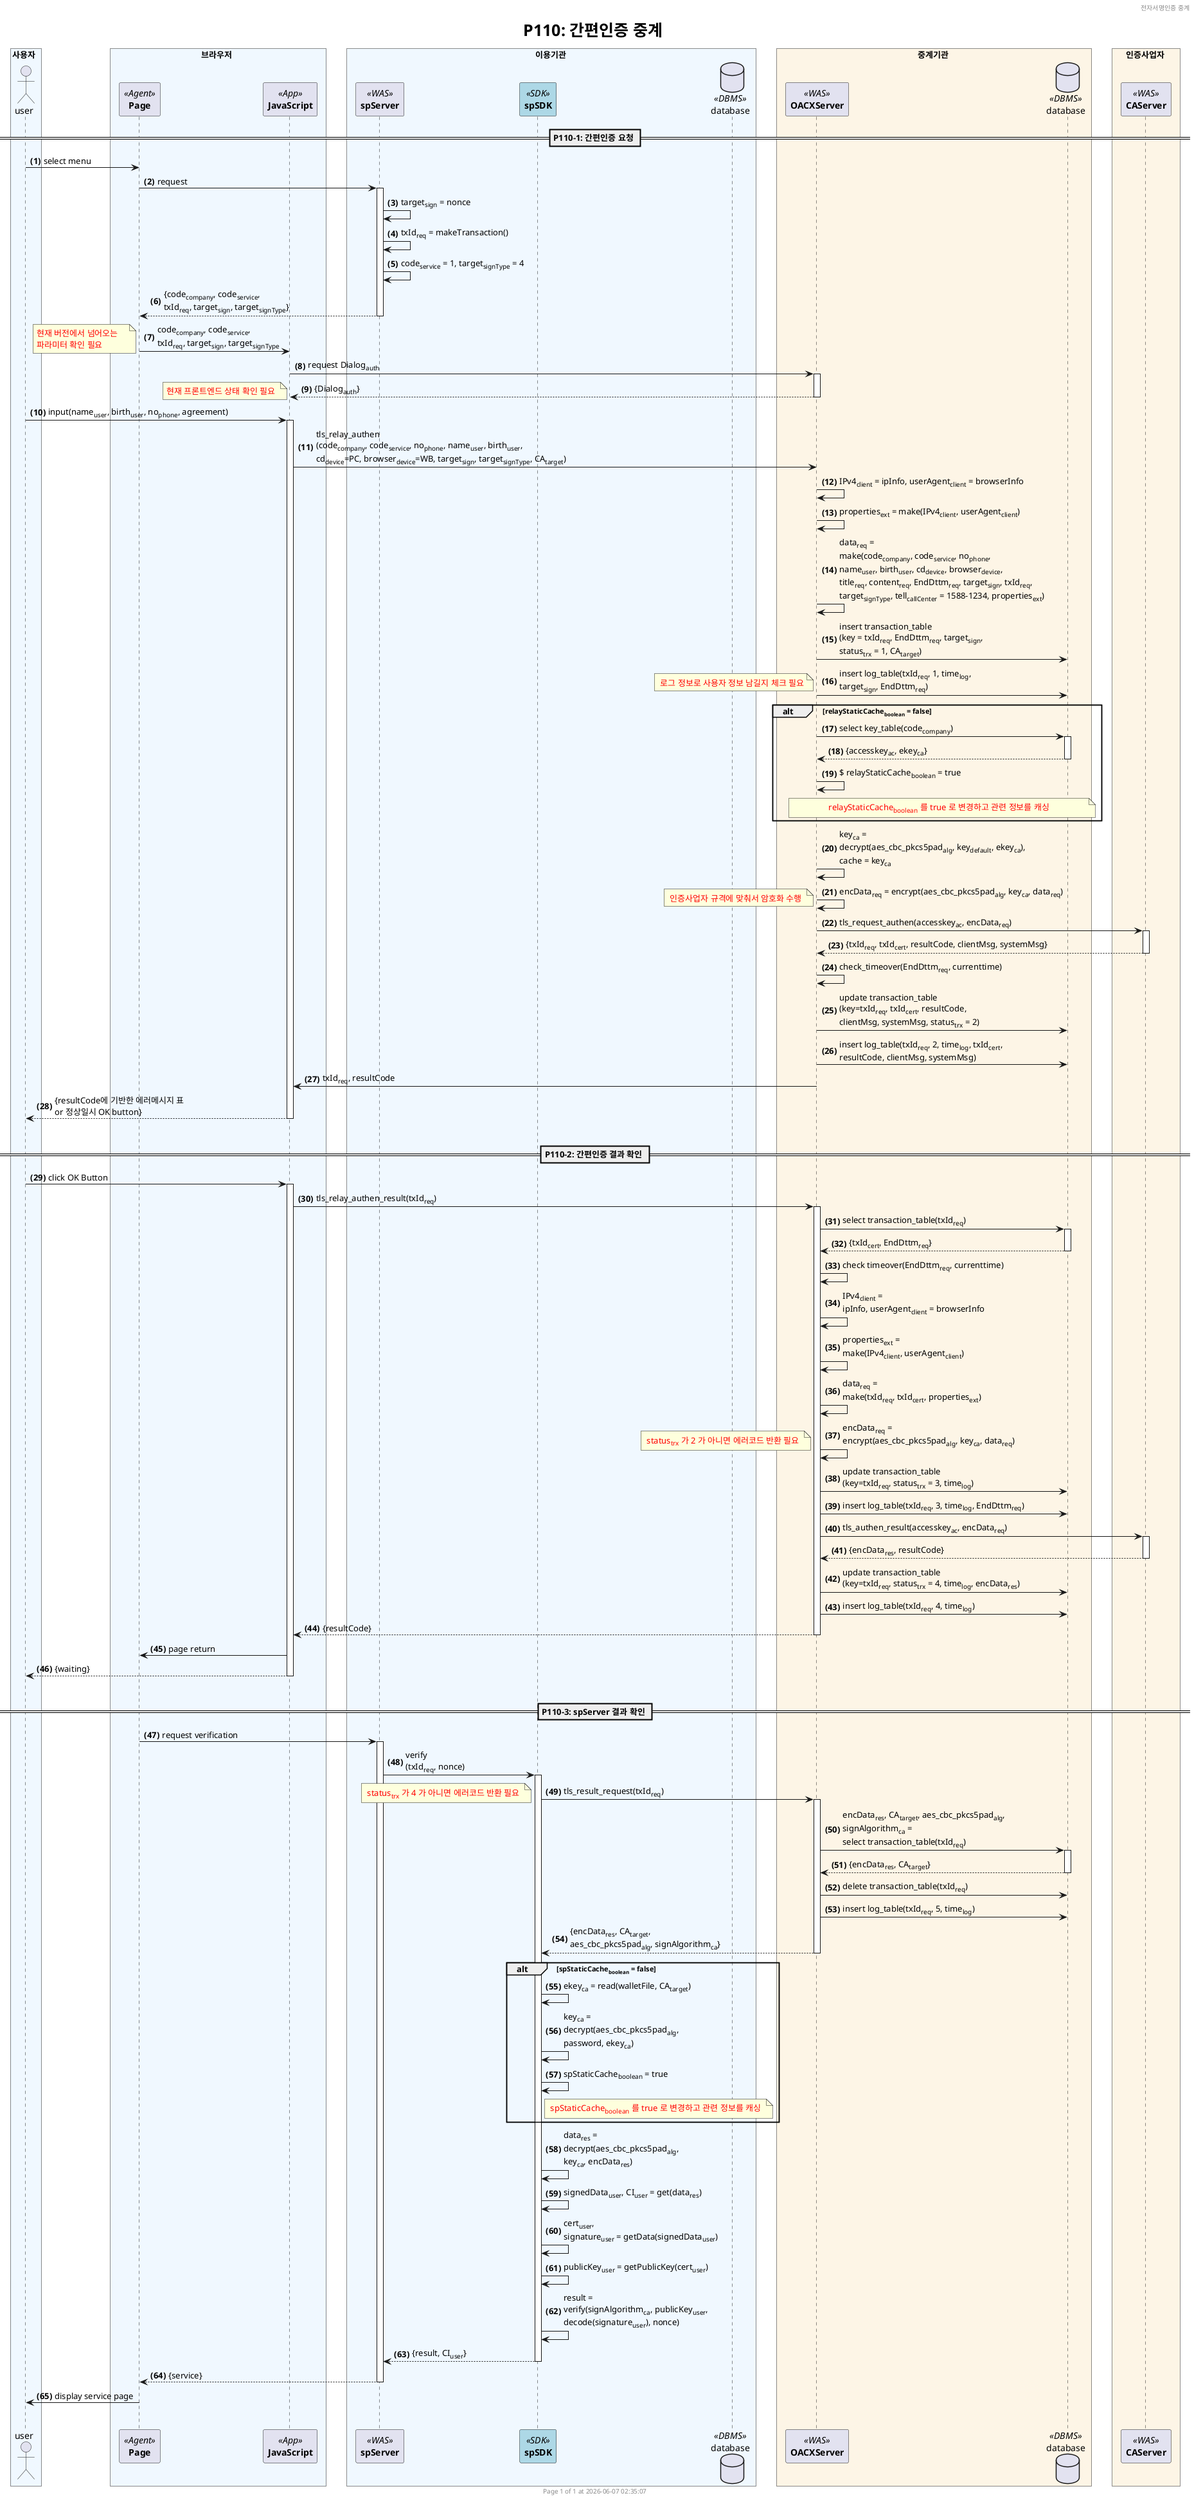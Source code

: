 @startuml P110_간편인증_Web2App

'-----------------------------------------------------------
' 설정
'-----------------------------------------------------------
'=== Header and Footer ===
header 전자서명인증 중계
footer
  	Page %page% of %lastpage% at %date("yyyy-MM-dd hh:mm:ss")
end footer

'=== 제목 ===
title
	<size:25>P110: 간편인증 중계 </size>
end title

'=== 옵션 ===
' 자동채번: ex) "<b>000." => 앞에 0을 채워 3자리 숫자로 표시
autonumber "<b>(#)</b>"
' 페이지 하단 participant box 숨기기
'hide footbox

'=== Panticipants ===

skinparam ParticipantPadding 10
skinparam BoxPadding 15

box 사용자  #AliceBlue
    actor user
    'participant "**User**" as user <<user>>
end box

box 브라우저  #AliceBlue
    participant "**Page**" as spPage <<Agent>>
    participant "**JavaScript**" as js <<App>>     
end box

box 이용기관 #AliceBlue
    participant "**spServer**" as spServer <<WAS>>
    participant "**spSDK**" as spSDK <<SDK>> #LightBlue
    database "database" as spDB <<DBMS>>
end box

box 중계기관 #OldLace
    participant "**OACXServer**" as oacxServer <<WAS>>
    database "database" as oacxDB <<DBMS>>
end box

box 인증사업자 #OldLace
    participant "**CAServer**" as caServer <<WAS>>
end box
    
'-----------------------------------------------------------
' 상수
'-----------------------------------------------------------
'db_enc_key
!$defaultKey = "key<sub>default</sub>"

'enc_key
!$key_ca = "key<sub>ca</sub>"
!$eKey_ca = "ekey<sub>ca</sub>"

'access_key
!$accKey_ca = "accesskey<sub>ac</sub>"

'algorithm
!$encAlg = "aes_cbc_pkcs5pad<sub>alg</sub>"
!$signAlg = "signAlgorithm<sub>ca</sub>"

'msg
!$reqData = "data<sub>req</sub>"
!$resData = "data<sub>res</sub>"
!$eReqData = "encData<sub>req</sub>"
!$eResData = "encData<sub>res</sub>"

'attributes
!$companyCd = "code<sub>company</sub>"
!$serviceTycd = "code<sub>service</sub>"
!$userNm = "name<sub>user</sub>"
!$birthday = "birth<sub>user</sub>"
!$phoneNo = "no<sub>phone</sub>"
!$devCd = "cd<sub>device</sub>"
!$devBrowser = "browser<sub>device</sub>"
!$mobileOS = "os<sub>mobile</sub>"
!$reqTitle = "title<sub>req</sub>"
!$reqContent = "content<sub>req</sub>"
!$reqEndDttm = "EndDttm<sub>req</sub>"
!$signTarget = "target<sub>sign</sub>"
!$signTargetTycd = "target<sub>signType</sub>"
!$reqCSPhoneNo = "tell<sub>callCenter</sub>"
!$extProperties = "properties<sub>ext</sub>"
!$clientIPv4 = "IPv4<sub>client</sub>"
!$clientUserAgent = "userAgent<sub>client</sub>"

'ui
!$menu_auth = "menu<sub>auth</sub>"
!$standardDialog = "Dialog<sub>auth</sub>"

'CA Info
!$targetCA = "CA<sub>target</sub>"

'transaction
!$reqTxId = "txId<sub>req</sub>"
!$certTxId = "txId<sub>cert</sub>"
!$trxStatus = "status<sub>trx</sub>"

'static
!$REQ_AUTH = "1"
!$RES_AUTH = "2"
!$REQ_RESULT = "3"
!$RES_RESULT = "4"
!$COMPLETED = "5"

'data
!$signedData = "signedData<sub>user</sub>"
!$CI = "CI<sub>user</sub>"
!$Certification = "cert<sub>user</sub>"
!$publicKey = "publicKey<sub>user</sub>"
!$signature = "signature<sub>user</sub>"

'etc
!$time = "time<sub>log</sub>"

'variable
!$relayStaticCache = "relayStaticCache<sub>boolean</sub>" 
!$spStaticCache = "spStaticCache<sub>boolean</sub>" 

'-----------------------------------------------------------
' 내용
'-----------------------------------------------------------

== P110-1: 간편인증 요청 ==
user -> spPage : select menu

spPage -> spServer : request
activate spServer
    spServer -> spServer : $signTarget = nonce 
    spServer -> spServer : $reqTxId = makeTransaction()
    spServer -> spServer :  $serviceTycd = 1, $signTargetTycd = 4
return {$companyCd, $serviceTycd,\n$reqTxId, $signTarget, $signTargetTycd}

spPage -> js : $companyCd, $serviceTycd,\n$reqTxId, $signTarget, $signTargetTycd
note left 
    <color red>현재 버전에서 넘어오는</color>    
    <color red>파라미터 확인 필요</color>
end note

js -> oacxServer : request $standardDialog
activate oacxServer
return {$standardDialog}
note left : <color red>현재 프론트엔드 상태 확인 필요 </color>

user -> js : input($userNm, $birthday, $phoneNo, agreement)
activate js
    js -> oacxServer : tls_relay_authen\n($companyCd, $serviceTycd, $phoneNo, $userNm, $birthday,\n$devCd=PC, $devBrowser=WB, $signTarget, $signTargetTycd, $targetCA)
    'oacxServer -> oacxServer : $signTarget = nonce, $clientIPv4 = ipInfo, $clientUserAgent = browserInfo
    oacxServer -> oacxServer : $clientIPv4 = ipInfo, $clientUserAgent = browserInfo
    oacxServer -> oacxServer : $extProperties = make($clientIPv4, $clientUserAgent)
    oacxServer -> oacxServer : $reqData =\nmake($companyCd, $serviceTycd, $phoneNo,\n$userNm, $birthday, $devCd, $devBrowser,\n$reqTitle, $reqContent, $reqEndDttm, $signTarget, $reqTxId,\n$signTargetTycd, $reqCSPhoneNo = 1588-1234, $extProperties)
    
    oacxServer -> oacxDB : insert transaction_table\n(key = $reqTxId, $reqEndDttm, $signTarget,\n$trxStatus = $REQ_AUTH, $targetCA)
    oacxServer -> oacxDB : insert log_table($reqTxId, $REQ_AUTH, $time,\n$signTarget, $reqEndDttm)
    note left : <color red> 로그 정보로 사용자 정보 남길지 체크 필요</color>

    alt $relayStaticCache = false
        oacxServer -> oacxDB : select key_table($companyCd)
        activate oacxDB
        return {$accKey_ca, $eKey_ca}

        'oacxServer -> oacxDB : select ca_table($targetCA)
        'activate oacxDB
        'return {$encAlg}

        oacxServer -> oacxServer : $ $relayStaticCache = true
        note over oacxServer, oacxDB : <color red> $relayStaticCache 를 true 로 변경하고 관련 정보를 캐싱 </color>

     end

    oacxServer -> oacxServer : $key_ca =\ndecrypt($encAlg, $defaultKey, $eKey_ca),\ncache = $key_ca
    oacxServer -> oacxServer : $eReqData = encrypt($encAlg, $key_ca, $reqData)
    note left : <color red> 인증사업자 규격에 맞춰서 암호화 수행 </color>
    oacxServer -> caServer : tls_request_authen($accKey_ca, $eReqData)
    activate caServer
    return {$reqTxId, $certTxId, resultCode, clientMsg, systemMsg}

    oacxServer -> oacxServer : check_timeover($reqEndDttm, currenttime)

    oacxServer -> oacxDB : update transaction_table\n(key=$reqTxId, $certTxId, resultCode,\nclientMsg, systemMsg, $trxStatus = $RES_AUTH)
    oacxServer -> oacxDB : insert log_table($reqTxId, $RES_AUTH, $time, $certTxId,\nresultCode, clientMsg, systemMsg)

    oacxServer -> js : $reqTxId, resultCode

return {resultCode에 기반한 에러메시지 표\nor 정상일시 OK button}
|||
== P110-2: 간편인증 결과 확인 ==
user -> js : click OK Button
activate js
    js -> oacxServer : tls_relay_authen_result($reqTxId)
    activate oacxServer
        oacxServer -> oacxDB : select transaction_table($reqTxId)
        activate oacxDB
        return {$certTxId, $reqEndDttm}

        oacxServer -> oacxServer : check timeover($reqEndDttm, currenttime)
        oacxServer -> oacxServer : $clientIPv4 =\nipInfo, $clientUserAgent = browserInfo
        oacxServer -> oacxServer : $extProperties =\nmake($clientIPv4, $clientUserAgent)
        oacxServer -> oacxServer : $reqData =\nmake($reqTxId, $certTxId, $extProperties)
        oacxServer -> oacxServer : $eReqData =\nencrypt($encAlg, $key_ca, $reqData)
        note left : <color red> 결과 확인시 암호화가 필요한지 확인 필요 </color>
        
        note left : <color red> $trxStatus 가 $RES_AUTH 가 아니면 에러코드 반환 필요 </color>

        oacxServer -> oacxDB : update transaction_table\n(key=$reqTxId, $trxStatus = $REQ_RESULT, $time)
        oacxServer -> oacxDB : insert log_table($reqTxId, $REQ_RESULT, $time, $reqEndDttm)

        oacxServer -> caServer : tls_authen_result($accKey_ca, $eReqData)
        activate caServer
        return {$eResData, resultCode}

        oacxServer -> oacxDB : update transaction_table\n(key=$reqTxId, $trxStatus = $RES_RESULT, $time, $eResData)
        oacxServer -> oacxDB : insert log_table($reqTxId, $RES_RESULT, $time)

    return {resultCode}
    js -> spPage : page return
return {waiting}
|||
== P110-3: spServer 결과 확인 ==
spPage -> spServer : request verification
activate spServer
    spServer -> spSDK : verify\n($reqTxId, nonce)
    activate spSDK
        '통신부
        spSDK -> oacxServer : tls_result_request($reqTxId)
        activate oacxServer
            note left : <color red> $trxStatus 가 $RES_RESULT 가 아니면 에러코드 반환 필요 </color>
            oacxServer -> oacxDB : $eResData, $targetCA, $encAlg,\n$signAlg =\nselect transaction_table($reqTxId)
            activate oacxDB
            return {$eResData, $targetCA}

            oacxServer -> oacxDB : delete transaction_table($reqTxId)
            oacxServer -> oacxDB : insert log_table($reqTxId, $COMPLETED, $time)
        return {$eResData, $targetCA,\n$encAlg, $signAlg}
        
        alt $spStaticCache = false
            spSDK -> spSDK : $eKey_ca = read(walletFile, $targetCA)
            spSDK -> spSDK : $key_ca =\ndecrypt($encAlg,\npassword, $eKey_ca)

            spSDK -> spSDK : $spStaticCache = true
            note right spSDK : <color red> $spStaticCache 를 true 로 변경하고 관련 정보를 캐싱 </color>
        end

        '복호화
        spSDK -> spSDK : $resData =\ndecrypt($encAlg,\n$key_ca, $eResData)
        spSDK -> spSDK : $signedData, $CI = get($resData)

        '서명검증
        spSDK -> spSDK : $Certification, \n$signature = getData($signedData)
        spSDK -> spSDK : $publicKey = getPublicKey($Certification)
        spSDK -> spSDK : result = \nverify($signAlg, $publicKey, \ndecode($signature), nonce)
    return {result, $CI}
return {service}

spPage -> user : display service page
|||
@enduml